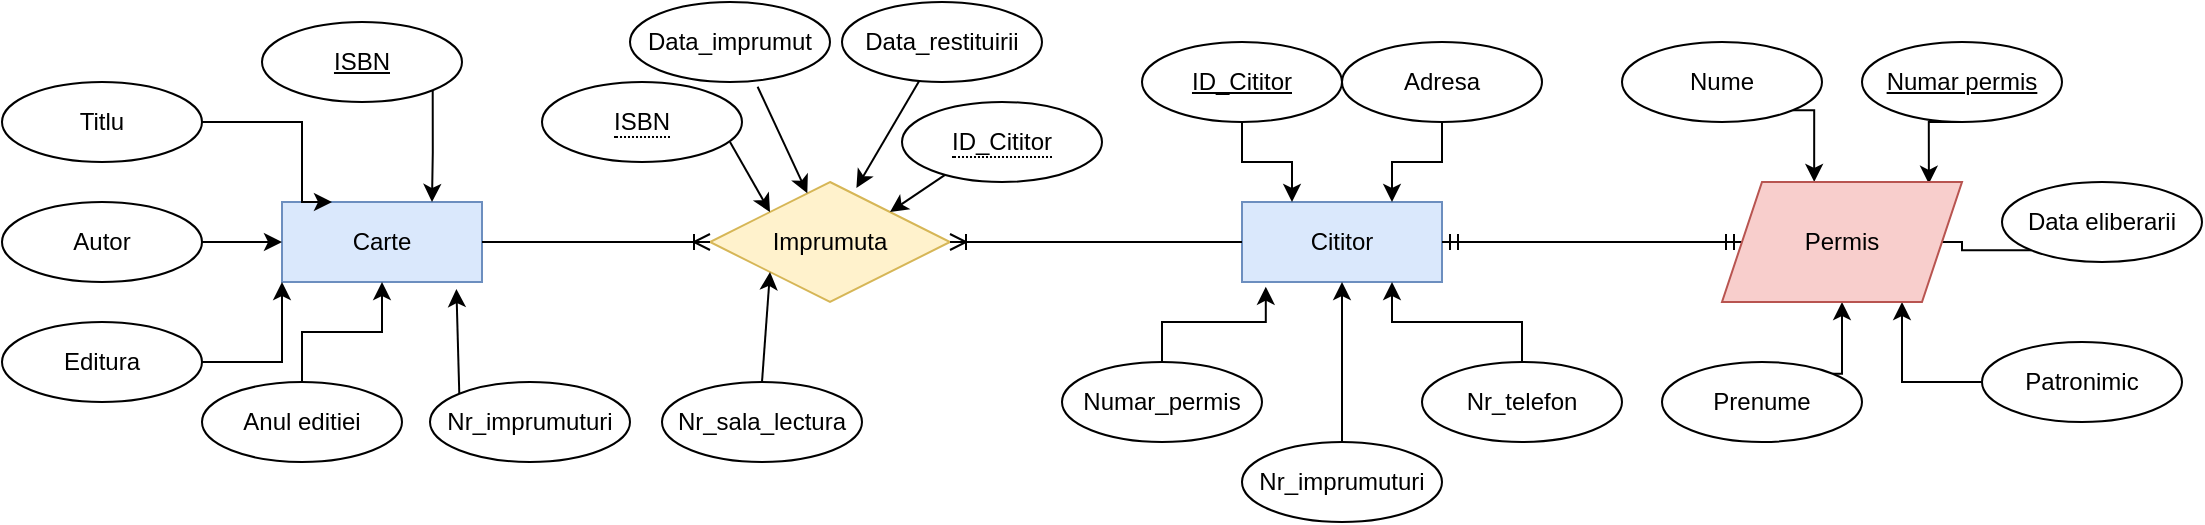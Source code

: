 <mxfile version="14.5.6" type="device"><diagram id="GzVoudzLTFGUCor3DVBX" name="Page-1"><mxGraphModel dx="1221" dy="647" grid="1" gridSize="10" guides="1" tooltips="1" connect="1" arrows="1" fold="1" page="1" pageScale="1" pageWidth="827" pageHeight="1169" math="0" shadow="0"><root><mxCell id="0"/><mxCell id="1" parent="0"/><mxCell id="1ZgwUVBIteg7ktjn-Hnc-1" value="Cititor" style="whiteSpace=wrap;html=1;align=center;fillColor=#dae8fc;strokeColor=#6c8ebf;" parent="1" vertex="1"><mxGeometry x="620" y="120" width="100" height="40" as="geometry"/></mxCell><mxCell id="1ZgwUVBIteg7ktjn-Hnc-2" value="Carte" style="whiteSpace=wrap;html=1;align=center;fillColor=#dae8fc;strokeColor=#6c8ebf;" parent="1" vertex="1"><mxGeometry x="140" y="120" width="100" height="40" as="geometry"/></mxCell><mxCell id="1ZgwUVBIteg7ktjn-Hnc-3" value="Imprumuta" style="shape=rhombus;perimeter=rhombusPerimeter;whiteSpace=wrap;html=1;align=center;fillColor=#fff2cc;strokeColor=#d6b656;" parent="1" vertex="1"><mxGeometry x="354" y="110" width="120" height="60" as="geometry"/></mxCell><mxCell id="1ZgwUVBIteg7ktjn-Hnc-9" style="edgeStyle=orthogonalEdgeStyle;rounded=0;orthogonalLoop=1;jettySize=auto;html=1;exitX=1;exitY=1;exitDx=0;exitDy=0;entryX=0.75;entryY=0;entryDx=0;entryDy=0;" parent="1" source="1ZgwUVBIteg7ktjn-Hnc-4" target="1ZgwUVBIteg7ktjn-Hnc-2" edge="1"><mxGeometry relative="1" as="geometry"/></mxCell><mxCell id="1ZgwUVBIteg7ktjn-Hnc-4" value="ISBN" style="ellipse;whiteSpace=wrap;html=1;align=center;fontStyle=4;" parent="1" vertex="1"><mxGeometry x="130" y="30" width="100" height="40" as="geometry"/></mxCell><mxCell id="1ZgwUVBIteg7ktjn-Hnc-10" style="edgeStyle=orthogonalEdgeStyle;rounded=0;orthogonalLoop=1;jettySize=auto;html=1;entryX=0.25;entryY=0;entryDx=0;entryDy=0;" parent="1" source="1ZgwUVBIteg7ktjn-Hnc-5" target="1ZgwUVBIteg7ktjn-Hnc-2" edge="1"><mxGeometry relative="1" as="geometry"><Array as="points"><mxPoint x="150" y="80"/><mxPoint x="150" y="120"/></Array></mxGeometry></mxCell><mxCell id="1ZgwUVBIteg7ktjn-Hnc-5" value="Titlu" style="ellipse;whiteSpace=wrap;html=1;align=center;" parent="1" vertex="1"><mxGeometry y="60" width="100" height="40" as="geometry"/></mxCell><mxCell id="1ZgwUVBIteg7ktjn-Hnc-12" style="edgeStyle=orthogonalEdgeStyle;rounded=0;orthogonalLoop=1;jettySize=auto;html=1;entryX=0;entryY=0.5;entryDx=0;entryDy=0;" parent="1" source="1ZgwUVBIteg7ktjn-Hnc-6" target="1ZgwUVBIteg7ktjn-Hnc-2" edge="1"><mxGeometry relative="1" as="geometry"/></mxCell><mxCell id="1ZgwUVBIteg7ktjn-Hnc-6" value="Autor" style="ellipse;whiteSpace=wrap;html=1;align=center;" parent="1" vertex="1"><mxGeometry y="120" width="100" height="40" as="geometry"/></mxCell><mxCell id="1ZgwUVBIteg7ktjn-Hnc-13" style="edgeStyle=orthogonalEdgeStyle;rounded=0;orthogonalLoop=1;jettySize=auto;html=1;entryX=0;entryY=1;entryDx=0;entryDy=0;" parent="1" source="1ZgwUVBIteg7ktjn-Hnc-7" target="1ZgwUVBIteg7ktjn-Hnc-2" edge="1"><mxGeometry relative="1" as="geometry"/></mxCell><mxCell id="1ZgwUVBIteg7ktjn-Hnc-7" value="Editura" style="ellipse;whiteSpace=wrap;html=1;align=center;" parent="1" vertex="1"><mxGeometry y="180" width="100" height="40" as="geometry"/></mxCell><mxCell id="1ZgwUVBIteg7ktjn-Hnc-14" style="edgeStyle=orthogonalEdgeStyle;rounded=0;orthogonalLoop=1;jettySize=auto;html=1;" parent="1" source="1ZgwUVBIteg7ktjn-Hnc-8" target="1ZgwUVBIteg7ktjn-Hnc-2" edge="1"><mxGeometry relative="1" as="geometry"/></mxCell><mxCell id="1ZgwUVBIteg7ktjn-Hnc-8" value="Anul editiei" style="ellipse;whiteSpace=wrap;html=1;align=center;" parent="1" vertex="1"><mxGeometry x="100" y="210" width="100" height="40" as="geometry"/></mxCell><mxCell id="vfPSh-VlH9KwtZyqvCOi-4" style="edgeStyle=orthogonalEdgeStyle;rounded=0;orthogonalLoop=1;jettySize=auto;html=1;exitX=1;exitY=1;exitDx=0;exitDy=0;entryX=0.384;entryY=-0.001;entryDx=0;entryDy=0;entryPerimeter=0;" edge="1" parent="1" source="1ZgwUVBIteg7ktjn-Hnc-16" target="vfPSh-VlH9KwtZyqvCOi-1"><mxGeometry relative="1" as="geometry"/></mxCell><mxCell id="1ZgwUVBIteg7ktjn-Hnc-16" value="Nume" style="ellipse;whiteSpace=wrap;html=1;align=center;" parent="1" vertex="1"><mxGeometry x="810" y="40" width="100" height="40" as="geometry"/></mxCell><mxCell id="vfPSh-VlH9KwtZyqvCOi-3" style="edgeStyle=orthogonalEdgeStyle;rounded=0;orthogonalLoop=1;jettySize=auto;html=1;exitX=0.5;exitY=1;exitDx=0;exitDy=0;entryX=0.862;entryY=0.015;entryDx=0;entryDy=0;entryPerimeter=0;" edge="1" parent="1" source="1ZgwUVBIteg7ktjn-Hnc-17" target="vfPSh-VlH9KwtZyqvCOi-1"><mxGeometry relative="1" as="geometry"/></mxCell><mxCell id="1ZgwUVBIteg7ktjn-Hnc-17" value="Numar permis" style="ellipse;whiteSpace=wrap;html=1;align=center;fontStyle=4;" parent="1" vertex="1"><mxGeometry x="930" y="40" width="100" height="40" as="geometry"/></mxCell><mxCell id="vfPSh-VlH9KwtZyqvCOi-5" style="edgeStyle=orthogonalEdgeStyle;rounded=0;orthogonalLoop=1;jettySize=auto;html=1;exitX=0;exitY=1;exitDx=0;exitDy=0;" edge="1" parent="1" source="1ZgwUVBIteg7ktjn-Hnc-18" target="vfPSh-VlH9KwtZyqvCOi-1"><mxGeometry relative="1" as="geometry"/></mxCell><mxCell id="1ZgwUVBIteg7ktjn-Hnc-18" value="Data eliberarii" style="ellipse;whiteSpace=wrap;html=1;align=center;" parent="1" vertex="1"><mxGeometry x="1000" y="110" width="100" height="40" as="geometry"/></mxCell><mxCell id="1ZgwUVBIteg7ktjn-Hnc-31" style="edgeStyle=orthogonalEdgeStyle;rounded=0;orthogonalLoop=1;jettySize=auto;html=1;entryX=0.25;entryY=0;entryDx=0;entryDy=0;" parent="1" source="1ZgwUVBIteg7ktjn-Hnc-19" target="1ZgwUVBIteg7ktjn-Hnc-1" edge="1"><mxGeometry relative="1" as="geometry"/></mxCell><mxCell id="1ZgwUVBIteg7ktjn-Hnc-19" value="ID_Cititor" style="ellipse;whiteSpace=wrap;html=1;align=center;fontStyle=4;" parent="1" vertex="1"><mxGeometry x="570" y="40" width="100" height="40" as="geometry"/></mxCell><mxCell id="1ZgwUVBIteg7ktjn-Hnc-30" style="edgeStyle=orthogonalEdgeStyle;rounded=0;orthogonalLoop=1;jettySize=auto;html=1;exitX=0.5;exitY=1;exitDx=0;exitDy=0;entryX=0.75;entryY=0;entryDx=0;entryDy=0;" parent="1" source="1ZgwUVBIteg7ktjn-Hnc-20" target="1ZgwUVBIteg7ktjn-Hnc-1" edge="1"><mxGeometry relative="1" as="geometry"/></mxCell><mxCell id="1ZgwUVBIteg7ktjn-Hnc-20" value="Adresa" style="ellipse;whiteSpace=wrap;html=1;align=center;" parent="1" vertex="1"><mxGeometry x="670" y="40" width="100" height="40" as="geometry"/></mxCell><mxCell id="1ZgwUVBIteg7ktjn-Hnc-25" style="edgeStyle=orthogonalEdgeStyle;rounded=0;orthogonalLoop=1;jettySize=auto;html=1;entryX=0.75;entryY=1;entryDx=0;entryDy=0;" parent="1" source="1ZgwUVBIteg7ktjn-Hnc-21" target="1ZgwUVBIteg7ktjn-Hnc-1" edge="1"><mxGeometry relative="1" as="geometry"/></mxCell><mxCell id="1ZgwUVBIteg7ktjn-Hnc-21" value="Nr_telefon" style="ellipse;whiteSpace=wrap;html=1;align=center;" parent="1" vertex="1"><mxGeometry x="710" y="200" width="100" height="40" as="geometry"/></mxCell><mxCell id="vfPSh-VlH9KwtZyqvCOi-6" style="edgeStyle=orthogonalEdgeStyle;rounded=0;orthogonalLoop=1;jettySize=auto;html=1;exitX=0;exitY=0.5;exitDx=0;exitDy=0;entryX=0.75;entryY=1;entryDx=0;entryDy=0;" edge="1" parent="1" source="1ZgwUVBIteg7ktjn-Hnc-26" target="vfPSh-VlH9KwtZyqvCOi-1"><mxGeometry relative="1" as="geometry"/></mxCell><mxCell id="1ZgwUVBIteg7ktjn-Hnc-26" value="Patronimic" style="ellipse;whiteSpace=wrap;html=1;align=center;" parent="1" vertex="1"><mxGeometry x="990" y="190" width="100" height="40" as="geometry"/></mxCell><mxCell id="vfPSh-VlH9KwtZyqvCOi-7" style="edgeStyle=orthogonalEdgeStyle;rounded=0;orthogonalLoop=1;jettySize=auto;html=1;exitX=1;exitY=0;exitDx=0;exitDy=0;entryX=0.5;entryY=1;entryDx=0;entryDy=0;" edge="1" parent="1" source="1ZgwUVBIteg7ktjn-Hnc-27" target="vfPSh-VlH9KwtZyqvCOi-1"><mxGeometry relative="1" as="geometry"/></mxCell><mxCell id="1ZgwUVBIteg7ktjn-Hnc-27" value="Prenume" style="ellipse;whiteSpace=wrap;html=1;align=center;" parent="1" vertex="1"><mxGeometry x="830" y="200" width="100" height="40" as="geometry"/></mxCell><mxCell id="1ZgwUVBIteg7ktjn-Hnc-41" style="edgeStyle=none;rounded=0;orthogonalLoop=1;jettySize=auto;html=1;exitX=0.638;exitY=1.059;exitDx=0;exitDy=0;exitPerimeter=0;" parent="1" source="1ZgwUVBIteg7ktjn-Hnc-32" target="1ZgwUVBIteg7ktjn-Hnc-3" edge="1"><mxGeometry relative="1" as="geometry"><mxPoint x="370" y="50" as="sourcePoint"/></mxGeometry></mxCell><mxCell id="1ZgwUVBIteg7ktjn-Hnc-32" value="Data_imprumut" style="ellipse;whiteSpace=wrap;html=1;align=center;" parent="1" vertex="1"><mxGeometry x="314" y="20" width="100" height="40" as="geometry"/></mxCell><mxCell id="1ZgwUVBIteg7ktjn-Hnc-40" style="edgeStyle=none;rounded=0;orthogonalLoop=1;jettySize=auto;html=1;exitX=1;exitY=0.5;exitDx=0;exitDy=0;entryX=0;entryY=0;entryDx=0;entryDy=0;" parent="1" target="1ZgwUVBIteg7ktjn-Hnc-3" edge="1"><mxGeometry relative="1" as="geometry"><mxPoint x="364" y="90" as="sourcePoint"/></mxGeometry></mxCell><mxCell id="1ZgwUVBIteg7ktjn-Hnc-35" style="edgeStyle=orthogonalEdgeStyle;rounded=0;orthogonalLoop=1;jettySize=auto;html=1;exitX=0.5;exitY=1;exitDx=0;exitDy=0;" parent="1" source="1ZgwUVBIteg7ktjn-Hnc-20" target="1ZgwUVBIteg7ktjn-Hnc-20" edge="1"><mxGeometry relative="1" as="geometry"/></mxCell><mxCell id="1ZgwUVBIteg7ktjn-Hnc-42" style="edgeStyle=none;rounded=0;orthogonalLoop=1;jettySize=auto;html=1;exitX=0;exitY=1;exitDx=0;exitDy=0;entryX=1;entryY=0;entryDx=0;entryDy=0;" parent="1" target="1ZgwUVBIteg7ktjn-Hnc-3" edge="1"><mxGeometry relative="1" as="geometry"><mxPoint x="474.854" y="104.226" as="sourcePoint"/></mxGeometry></mxCell><mxCell id="1ZgwUVBIteg7ktjn-Hnc-38" style="edgeStyle=orthogonalEdgeStyle;rounded=0;orthogonalLoop=1;jettySize=auto;html=1;exitX=0.5;exitY=0;exitDx=0;exitDy=0;entryX=0.119;entryY=1.059;entryDx=0;entryDy=0;entryPerimeter=0;" parent="1" source="1ZgwUVBIteg7ktjn-Hnc-37" target="1ZgwUVBIteg7ktjn-Hnc-1" edge="1"><mxGeometry relative="1" as="geometry"/></mxCell><mxCell id="1ZgwUVBIteg7ktjn-Hnc-37" value="Numar_permis" style="ellipse;whiteSpace=wrap;html=1;align=center;" parent="1" vertex="1"><mxGeometry x="530" y="200" width="100" height="40" as="geometry"/></mxCell><mxCell id="1ZgwUVBIteg7ktjn-Hnc-39" value="" style="fontSize=12;html=1;endArrow=ERmandOne;startArrow=ERmandOne;entryX=0;entryY=0.5;entryDx=0;entryDy=0;exitX=1;exitY=0.5;exitDx=0;exitDy=0;" parent="1" source="1ZgwUVBIteg7ktjn-Hnc-1" target="vfPSh-VlH9KwtZyqvCOi-1" edge="1"><mxGeometry width="100" height="100" relative="1" as="geometry"><mxPoint x="460" y="290" as="sourcePoint"/><mxPoint x="863.8" y="140.0" as="targetPoint"/></mxGeometry></mxCell><mxCell id="1ZgwUVBIteg7ktjn-Hnc-43" value="" style="edgeStyle=entityRelationEdgeStyle;fontSize=12;html=1;endArrow=ERoneToMany;entryX=1;entryY=0.5;entryDx=0;entryDy=0;exitX=0;exitY=0.5;exitDx=0;exitDy=0;" parent="1" source="1ZgwUVBIteg7ktjn-Hnc-1" target="1ZgwUVBIteg7ktjn-Hnc-3" edge="1"><mxGeometry width="100" height="100" relative="1" as="geometry"><mxPoint x="460" y="290" as="sourcePoint"/><mxPoint x="560" y="190" as="targetPoint"/></mxGeometry></mxCell><mxCell id="1ZgwUVBIteg7ktjn-Hnc-44" value="" style="edgeStyle=entityRelationEdgeStyle;fontSize=12;html=1;endArrow=ERoneToMany;exitX=1;exitY=0.5;exitDx=0;exitDy=0;entryX=0;entryY=0.5;entryDx=0;entryDy=0;" parent="1" source="1ZgwUVBIteg7ktjn-Hnc-2" target="1ZgwUVBIteg7ktjn-Hnc-3" edge="1"><mxGeometry width="100" height="100" relative="1" as="geometry"><mxPoint x="460" y="290" as="sourcePoint"/><mxPoint x="560" y="190" as="targetPoint"/></mxGeometry></mxCell><mxCell id="1ZgwUVBIteg7ktjn-Hnc-46" value="&lt;span style=&quot;border-bottom: 1px dotted&quot;&gt;ID_Cititor&lt;/span&gt;" style="ellipse;whiteSpace=wrap;html=1;align=center;" parent="1" vertex="1"><mxGeometry x="450" y="70" width="100" height="40" as="geometry"/></mxCell><mxCell id="1ZgwUVBIteg7ktjn-Hnc-47" value="&lt;span style=&quot;border-bottom: 1px dotted&quot;&gt;ISBN&lt;/span&gt;" style="ellipse;whiteSpace=wrap;html=1;align=center;" parent="1" vertex="1"><mxGeometry x="270" y="60" width="100" height="40" as="geometry"/></mxCell><mxCell id="1ZgwUVBIteg7ktjn-Hnc-49" style="edgeStyle=none;rounded=0;orthogonalLoop=1;jettySize=auto;html=1;entryX=0.61;entryY=0.049;entryDx=0;entryDy=0;entryPerimeter=0;" parent="1" source="1ZgwUVBIteg7ktjn-Hnc-48" target="1ZgwUVBIteg7ktjn-Hnc-3" edge="1"><mxGeometry relative="1" as="geometry"/></mxCell><mxCell id="1ZgwUVBIteg7ktjn-Hnc-48" value="Data_restituirii" style="ellipse;whiteSpace=wrap;html=1;align=center;" parent="1" vertex="1"><mxGeometry x="420" y="20" width="100" height="40" as="geometry"/></mxCell><mxCell id="1ZgwUVBIteg7ktjn-Hnc-51" style="edgeStyle=none;rounded=0;orthogonalLoop=1;jettySize=auto;html=1;exitX=0.5;exitY=0;exitDx=0;exitDy=0;entryX=0.5;entryY=1;entryDx=0;entryDy=0;" parent="1" source="1ZgwUVBIteg7ktjn-Hnc-50" target="1ZgwUVBIteg7ktjn-Hnc-1" edge="1"><mxGeometry relative="1" as="geometry"/></mxCell><mxCell id="1ZgwUVBIteg7ktjn-Hnc-50" value="Nr_imprumuturi" style="ellipse;whiteSpace=wrap;html=1;align=center;" parent="1" vertex="1"><mxGeometry x="620" y="240" width="100" height="40" as="geometry"/></mxCell><mxCell id="1ZgwUVBIteg7ktjn-Hnc-53" style="edgeStyle=none;rounded=0;orthogonalLoop=1;jettySize=auto;html=1;exitX=0;exitY=0;exitDx=0;exitDy=0;entryX=0.872;entryY=1.088;entryDx=0;entryDy=0;entryPerimeter=0;" parent="1" source="1ZgwUVBIteg7ktjn-Hnc-52" target="1ZgwUVBIteg7ktjn-Hnc-2" edge="1"><mxGeometry relative="1" as="geometry"/></mxCell><mxCell id="1ZgwUVBIteg7ktjn-Hnc-52" value="Nr_imprumuturi" style="ellipse;whiteSpace=wrap;html=1;align=center;" parent="1" vertex="1"><mxGeometry x="214" y="210" width="100" height="40" as="geometry"/></mxCell><mxCell id="1ZgwUVBIteg7ktjn-Hnc-55" style="edgeStyle=none;rounded=0;orthogonalLoop=1;jettySize=auto;html=1;exitX=0.5;exitY=0;exitDx=0;exitDy=0;entryX=0;entryY=1;entryDx=0;entryDy=0;" parent="1" source="1ZgwUVBIteg7ktjn-Hnc-54" target="1ZgwUVBIteg7ktjn-Hnc-3" edge="1"><mxGeometry relative="1" as="geometry"/></mxCell><mxCell id="1ZgwUVBIteg7ktjn-Hnc-54" value="Nr_sala_lectura" style="ellipse;whiteSpace=wrap;html=1;align=center;" parent="1" vertex="1"><mxGeometry x="330" y="210" width="100" height="40" as="geometry"/></mxCell><mxCell id="vfPSh-VlH9KwtZyqvCOi-1" value="Permis" style="shape=parallelogram;perimeter=parallelogramPerimeter;whiteSpace=wrap;html=1;fixedSize=1;fillColor=#f8cecc;strokeColor=#b85450;" vertex="1" parent="1"><mxGeometry x="860" y="110" width="120" height="60" as="geometry"/></mxCell></root></mxGraphModel></diagram></mxfile>